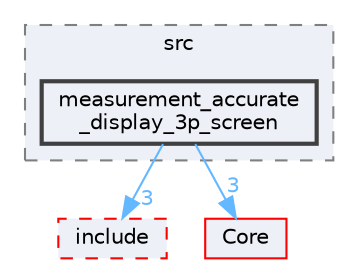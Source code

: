 digraph "C:/Users/aleja/Documents/Github/PM3-Cable_Monitor/Software/Cable-Monitor_TouchGFX/Cable_Monitor_Horwey/TouchGFX/gui/src/measurement_accurate_display_3p_screen"
{
 // LATEX_PDF_SIZE
  bgcolor="transparent";
  edge [fontname=Helvetica,fontsize=10,labelfontname=Helvetica,labelfontsize=10];
  node [fontname=Helvetica,fontsize=10,shape=box,height=0.2,width=0.4];
  compound=true
  subgraph clusterdir_fead4d3918e78267d6332d052aea3780 {
    graph [ bgcolor="#edf0f7", pencolor="grey50", label="src", fontname=Helvetica,fontsize=10 style="filled,dashed", URL="dir_fead4d3918e78267d6332d052aea3780.html",tooltip=""]
  dir_631c675bfef1b69a3fd8b1cb0027b708 [label="measurement_accurate\l_display_3p_screen", fillcolor="#edf0f7", color="grey25", style="filled,bold", URL="dir_631c675bfef1b69a3fd8b1cb0027b708.html",tooltip=""];
  }
  dir_7d0e74372a50d3721000a94171d7e601 [label="include", fillcolor="#edf0f7", color="red", style="filled,dashed", URL="dir_7d0e74372a50d3721000a94171d7e601.html",tooltip=""];
  dir_c6310732a22f63c0c2fc5595561e68f1 [label="Core", fillcolor="#edf0f7", color="red", style="filled", URL="dir_c6310732a22f63c0c2fc5595561e68f1.html",tooltip=""];
  dir_631c675bfef1b69a3fd8b1cb0027b708->dir_7d0e74372a50d3721000a94171d7e601 [headlabel="3", labeldistance=1.5 headhref="dir_000017_000011.html" href="dir_000017_000011.html" color="steelblue1" fontcolor="steelblue1"];
  dir_631c675bfef1b69a3fd8b1cb0027b708->dir_c6310732a22f63c0c2fc5595561e68f1 [headlabel="3", labeldistance=1.5 headhref="dir_000017_000005.html" href="dir_000017_000005.html" color="steelblue1" fontcolor="steelblue1"];
}
